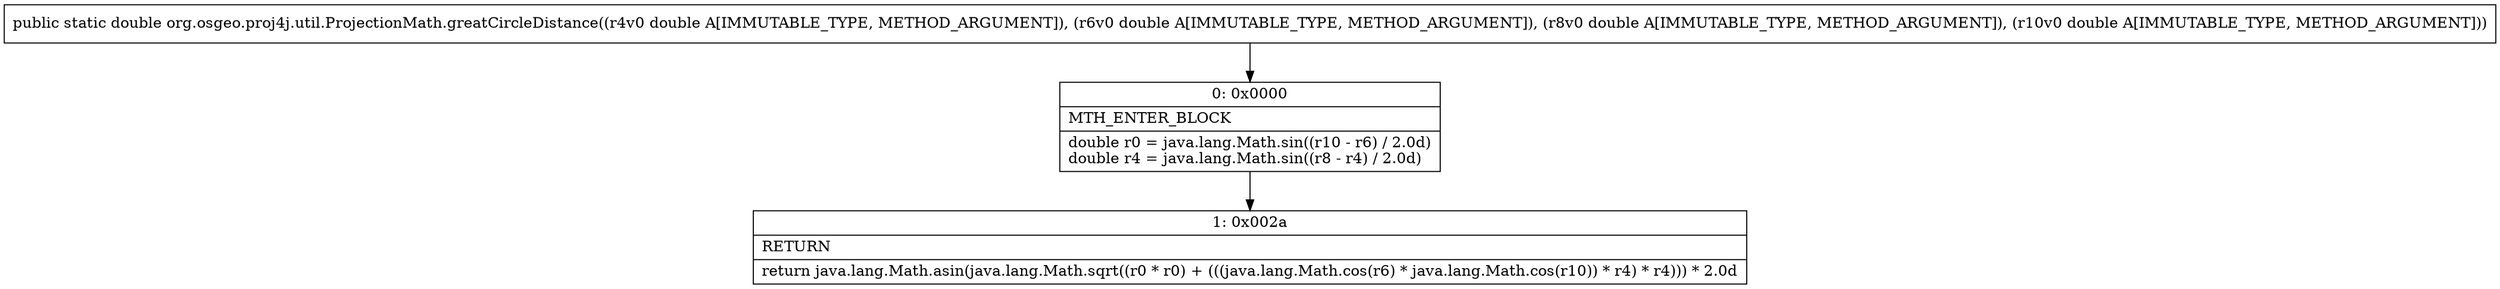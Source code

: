 digraph "CFG fororg.osgeo.proj4j.util.ProjectionMath.greatCircleDistance(DDDD)D" {
Node_0 [shape=record,label="{0\:\ 0x0000|MTH_ENTER_BLOCK\l|double r0 = java.lang.Math.sin((r10 \- r6) \/ 2.0d)\ldouble r4 = java.lang.Math.sin((r8 \- r4) \/ 2.0d)\l}"];
Node_1 [shape=record,label="{1\:\ 0x002a|RETURN\l|return java.lang.Math.asin(java.lang.Math.sqrt((r0 * r0) + (((java.lang.Math.cos(r6) * java.lang.Math.cos(r10)) * r4) * r4))) * 2.0d\l}"];
MethodNode[shape=record,label="{public static double org.osgeo.proj4j.util.ProjectionMath.greatCircleDistance((r4v0 double A[IMMUTABLE_TYPE, METHOD_ARGUMENT]), (r6v0 double A[IMMUTABLE_TYPE, METHOD_ARGUMENT]), (r8v0 double A[IMMUTABLE_TYPE, METHOD_ARGUMENT]), (r10v0 double A[IMMUTABLE_TYPE, METHOD_ARGUMENT])) }"];
MethodNode -> Node_0;
Node_0 -> Node_1;
}

